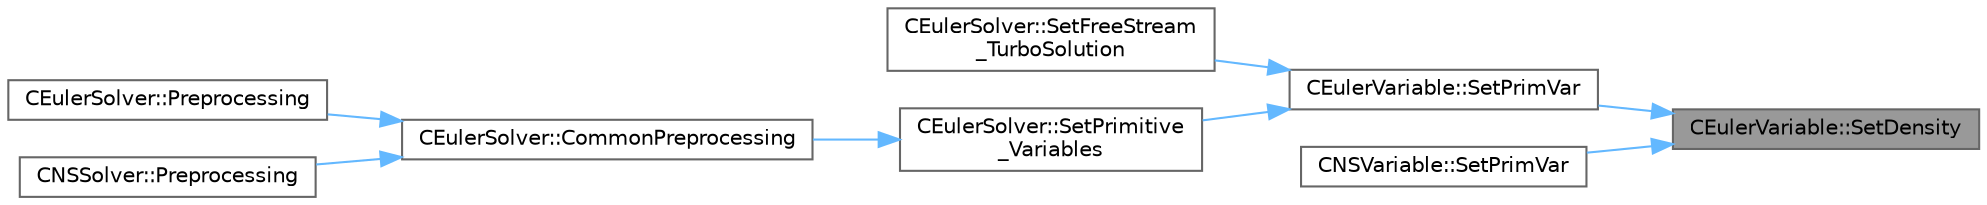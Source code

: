 digraph "CEulerVariable::SetDensity"
{
 // LATEX_PDF_SIZE
  bgcolor="transparent";
  edge [fontname=Helvetica,fontsize=10,labelfontname=Helvetica,labelfontsize=10];
  node [fontname=Helvetica,fontsize=10,shape=box,height=0.2,width=0.4];
  rankdir="RL";
  Node1 [id="Node000001",label="CEulerVariable::SetDensity",height=0.2,width=0.4,color="gray40", fillcolor="grey60", style="filled", fontcolor="black",tooltip="Set the value of the density for the incompressible flows."];
  Node1 -> Node2 [id="edge1_Node000001_Node000002",dir="back",color="steelblue1",style="solid",tooltip=" "];
  Node2 [id="Node000002",label="CEulerVariable::SetPrimVar",height=0.2,width=0.4,color="grey40", fillcolor="white", style="filled",URL="$classCEulerVariable.html#a674dd196e3eed72a762eedec72b534fc",tooltip="Set all the primitive variables for compressible flows."];
  Node2 -> Node3 [id="edge2_Node000002_Node000003",dir="back",color="steelblue1",style="solid",tooltip=" "];
  Node3 [id="Node000003",label="CEulerSolver::SetFreeStream\l_TurboSolution",height=0.2,width=0.4,color="grey40", fillcolor="white", style="filled",URL="$classCEulerSolver.html#aba587fb4b29f6925b9a669b0f31d449f",tooltip="Set the solution using the Freestream values."];
  Node2 -> Node4 [id="edge3_Node000002_Node000004",dir="back",color="steelblue1",style="solid",tooltip=" "];
  Node4 [id="Node000004",label="CEulerSolver::SetPrimitive\l_Variables",height=0.2,width=0.4,color="grey40", fillcolor="white", style="filled",URL="$classCEulerSolver.html#a5ca2856cb7c17dcef0012c82677816f4",tooltip="Compute the velocity^2, SoundSpeed, Pressure, Enthalpy, Viscosity."];
  Node4 -> Node5 [id="edge4_Node000004_Node000005",dir="back",color="steelblue1",style="solid",tooltip=" "];
  Node5 [id="Node000005",label="CEulerSolver::CommonPreprocessing",height=0.2,width=0.4,color="grey40", fillcolor="white", style="filled",URL="$classCEulerSolver.html#a0d6f93feba8d6aad18edf3594213042b",tooltip="Preprocessing actions common to the Euler and NS solvers."];
  Node5 -> Node6 [id="edge5_Node000005_Node000006",dir="back",color="steelblue1",style="solid",tooltip=" "];
  Node6 [id="Node000006",label="CEulerSolver::Preprocessing",height=0.2,width=0.4,color="grey40", fillcolor="white", style="filled",URL="$classCEulerSolver.html#ab08b6aa95648e7ab973f9f247fe54b31",tooltip="Compute primitive variables and their gradients."];
  Node5 -> Node7 [id="edge6_Node000005_Node000007",dir="back",color="steelblue1",style="solid",tooltip=" "];
  Node7 [id="Node000007",label="CNSSolver::Preprocessing",height=0.2,width=0.4,color="grey40", fillcolor="white", style="filled",URL="$classCNSSolver.html#af83e7cb773797239cdc98fc4d202d32f",tooltip="Restart residual and compute gradients."];
  Node1 -> Node8 [id="edge7_Node000001_Node000008",dir="back",color="steelblue1",style="solid",tooltip=" "];
  Node8 [id="Node000008",label="CNSVariable::SetPrimVar",height=0.2,width=0.4,color="grey40", fillcolor="white", style="filled",URL="$classCNSVariable.html#a0db8c1ede5090174259a69548d20c9fe",tooltip="Set all the primitive variables for compressible flows."];
}

